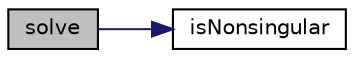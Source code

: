 digraph "solve"
{
  edge [fontname="Helvetica",fontsize="10",labelfontname="Helvetica",labelfontsize="10"];
  node [fontname="Helvetica",fontsize="10",shape=record];
  rankdir="LR";
  Node17 [label="solve",height=0.2,width=0.4,color="black", fillcolor="grey75", style="filled", fontcolor="black"];
  Node17 -> Node18 [color="midnightblue",fontsize="10",style="solid",fontname="Helvetica"];
  Node18 [label="isNonsingular",height=0.2,width=0.4,color="black", fillcolor="white", style="filled",URL="$class_p_h_p_excel___shared___j_a_m_a___l_u_decomposition.html#a5add7803b704d3f5a4d21fa5c23fc949"];
}
